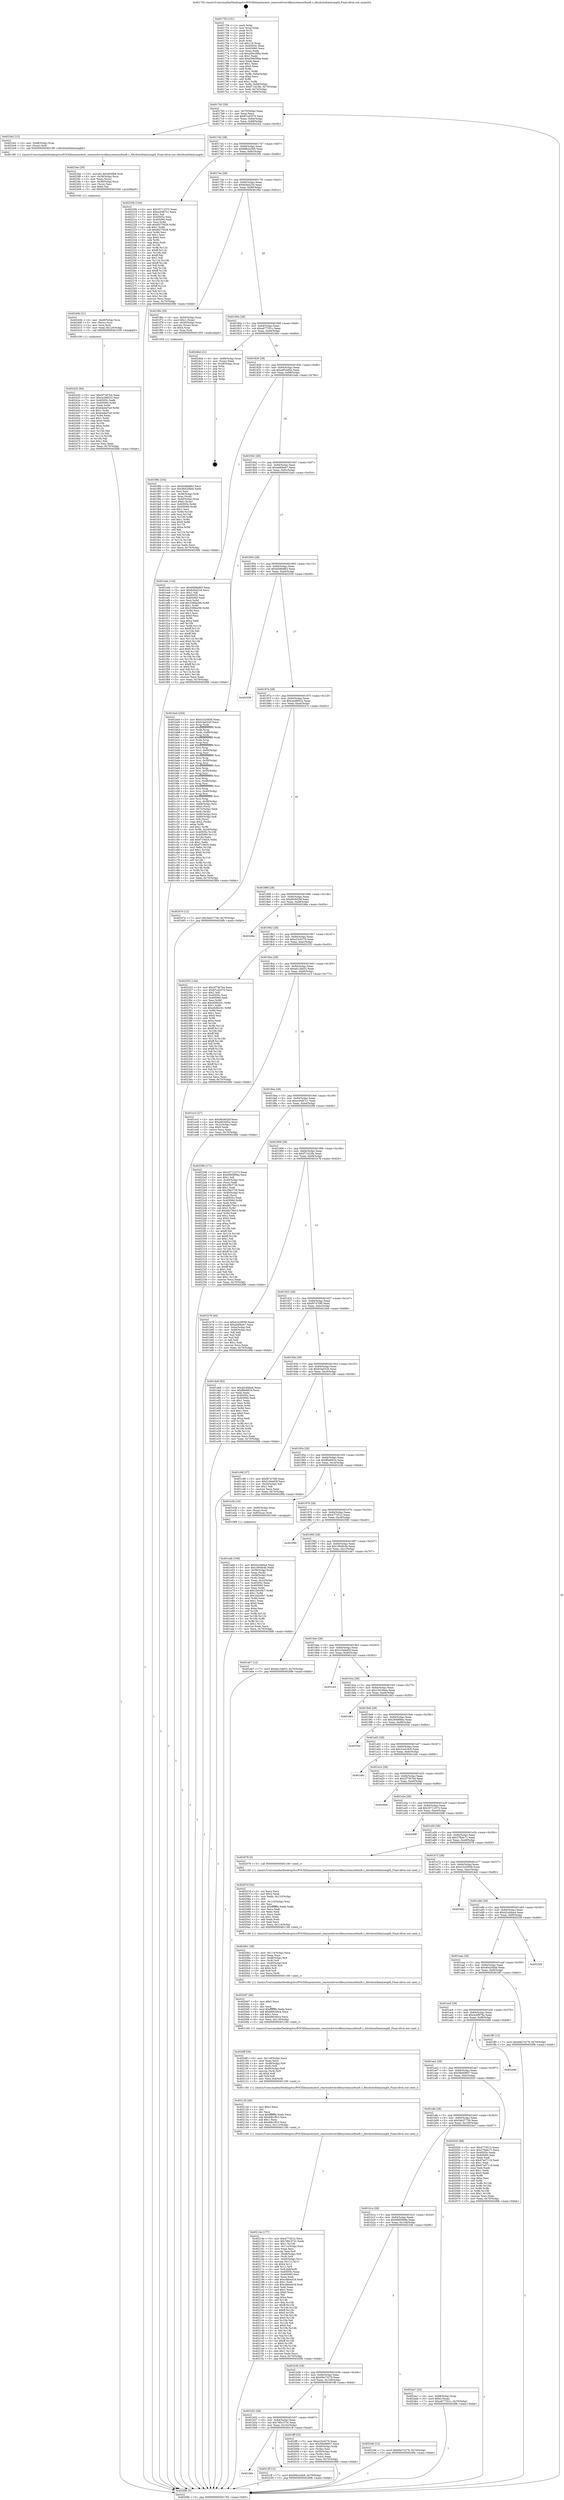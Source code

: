 digraph "0x401750" {
  label = "0x401750 (/mnt/c/Users/mathe/Desktop/tcc/POCII/binaries/extr_reactosdriversfilesystemsntfsmft.c_AttributeDataLength_Final-ollvm.out::main(0))"
  labelloc = "t"
  node[shape=record]

  Entry [label="",width=0.3,height=0.3,shape=circle,fillcolor=black,style=filled]
  "0x4017b5" [label="{
     0x4017b5 [29]\l
     | [instrs]\l
     &nbsp;&nbsp;0x4017b5 \<+3\>: mov -0x70(%rbp),%eax\l
     &nbsp;&nbsp;0x4017b8 \<+2\>: mov %eax,%ecx\l
     &nbsp;&nbsp;0x4017ba \<+6\>: sub $0x87cd3570,%ecx\l
     &nbsp;&nbsp;0x4017c0 \<+6\>: mov %eax,-0x84(%rbp)\l
     &nbsp;&nbsp;0x4017c6 \<+6\>: mov %ecx,-0x88(%rbp)\l
     &nbsp;&nbsp;0x4017cc \<+6\>: je 00000000004023e2 \<main+0xc92\>\l
  }"]
  "0x4023e2" [label="{
     0x4023e2 [12]\l
     | [instrs]\l
     &nbsp;&nbsp;0x4023e2 \<+4\>: mov -0x48(%rbp),%rax\l
     &nbsp;&nbsp;0x4023e6 \<+3\>: mov (%rax),%rdi\l
     &nbsp;&nbsp;0x4023e9 \<+5\>: call 00000000004013f0 \<AttributeDataLength\>\l
     | [calls]\l
     &nbsp;&nbsp;0x4013f0 \{1\} (/mnt/c/Users/mathe/Desktop/tcc/POCII/binaries/extr_reactosdriversfilesystemsntfsmft.c_AttributeDataLength_Final-ollvm.out::AttributeDataLength)\l
  }"]
  "0x4017d2" [label="{
     0x4017d2 [28]\l
     | [instrs]\l
     &nbsp;&nbsp;0x4017d2 \<+5\>: jmp 00000000004017d7 \<main+0x87\>\l
     &nbsp;&nbsp;0x4017d7 \<+6\>: mov -0x84(%rbp),%eax\l
     &nbsp;&nbsp;0x4017dd \<+5\>: sub $0x89b2a5b9,%eax\l
     &nbsp;&nbsp;0x4017e2 \<+6\>: mov %eax,-0x8c(%rbp)\l
     &nbsp;&nbsp;0x4017e8 \<+6\>: je 000000000040220b \<main+0xabb\>\l
  }"]
  Exit [label="",width=0.3,height=0.3,shape=circle,fillcolor=black,style=filled,peripheries=2]
  "0x40220b" [label="{
     0x40220b [144]\l
     | [instrs]\l
     &nbsp;&nbsp;0x40220b \<+5\>: mov $0x35712373,%eax\l
     &nbsp;&nbsp;0x402210 \<+5\>: mov $0xec0487c1,%ecx\l
     &nbsp;&nbsp;0x402215 \<+2\>: mov $0x1,%dl\l
     &nbsp;&nbsp;0x402217 \<+7\>: mov 0x40505c,%esi\l
     &nbsp;&nbsp;0x40221e \<+7\>: mov 0x405060,%edi\l
     &nbsp;&nbsp;0x402225 \<+3\>: mov %esi,%r8d\l
     &nbsp;&nbsp;0x402228 \<+7\>: add $0xfd275028,%r8d\l
     &nbsp;&nbsp;0x40222f \<+4\>: sub $0x1,%r8d\l
     &nbsp;&nbsp;0x402233 \<+7\>: sub $0xfd275028,%r8d\l
     &nbsp;&nbsp;0x40223a \<+4\>: imul %r8d,%esi\l
     &nbsp;&nbsp;0x40223e \<+3\>: and $0x1,%esi\l
     &nbsp;&nbsp;0x402241 \<+3\>: cmp $0x0,%esi\l
     &nbsp;&nbsp;0x402244 \<+4\>: sete %r9b\l
     &nbsp;&nbsp;0x402248 \<+3\>: cmp $0xa,%edi\l
     &nbsp;&nbsp;0x40224b \<+4\>: setl %r10b\l
     &nbsp;&nbsp;0x40224f \<+3\>: mov %r9b,%r11b\l
     &nbsp;&nbsp;0x402252 \<+4\>: xor $0xff,%r11b\l
     &nbsp;&nbsp;0x402256 \<+3\>: mov %r10b,%bl\l
     &nbsp;&nbsp;0x402259 \<+3\>: xor $0xff,%bl\l
     &nbsp;&nbsp;0x40225c \<+3\>: xor $0x1,%dl\l
     &nbsp;&nbsp;0x40225f \<+3\>: mov %r11b,%r14b\l
     &nbsp;&nbsp;0x402262 \<+4\>: and $0xff,%r14b\l
     &nbsp;&nbsp;0x402266 \<+3\>: and %dl,%r9b\l
     &nbsp;&nbsp;0x402269 \<+3\>: mov %bl,%r15b\l
     &nbsp;&nbsp;0x40226c \<+4\>: and $0xff,%r15b\l
     &nbsp;&nbsp;0x402270 \<+3\>: and %dl,%r10b\l
     &nbsp;&nbsp;0x402273 \<+3\>: or %r9b,%r14b\l
     &nbsp;&nbsp;0x402276 \<+3\>: or %r10b,%r15b\l
     &nbsp;&nbsp;0x402279 \<+3\>: xor %r15b,%r14b\l
     &nbsp;&nbsp;0x40227c \<+3\>: or %bl,%r11b\l
     &nbsp;&nbsp;0x40227f \<+4\>: xor $0xff,%r11b\l
     &nbsp;&nbsp;0x402283 \<+3\>: or $0x1,%dl\l
     &nbsp;&nbsp;0x402286 \<+3\>: and %dl,%r11b\l
     &nbsp;&nbsp;0x402289 \<+3\>: or %r11b,%r14b\l
     &nbsp;&nbsp;0x40228c \<+4\>: test $0x1,%r14b\l
     &nbsp;&nbsp;0x402290 \<+3\>: cmovne %ecx,%eax\l
     &nbsp;&nbsp;0x402293 \<+3\>: mov %eax,-0x70(%rbp)\l
     &nbsp;&nbsp;0x402296 \<+5\>: jmp 00000000004026fb \<main+0xfab\>\l
  }"]
  "0x4017ee" [label="{
     0x4017ee [28]\l
     | [instrs]\l
     &nbsp;&nbsp;0x4017ee \<+5\>: jmp 00000000004017f3 \<main+0xa3\>\l
     &nbsp;&nbsp;0x4017f3 \<+6\>: mov -0x84(%rbp),%eax\l
     &nbsp;&nbsp;0x4017f9 \<+5\>: sub $0x8cfa4234,%eax\l
     &nbsp;&nbsp;0x4017fe \<+6\>: mov %eax,-0x90(%rbp)\l
     &nbsp;&nbsp;0x401804 \<+6\>: je 0000000000401f6e \<main+0x81e\>\l
  }"]
  "0x402420" [label="{
     0x402420 [94]\l
     | [instrs]\l
     &nbsp;&nbsp;0x402420 \<+5\>: mov $0x2f7367b4,%eax\l
     &nbsp;&nbsp;0x402425 \<+5\>: mov $0xce288532,%esi\l
     &nbsp;&nbsp;0x40242a \<+7\>: mov 0x40505c,%edx\l
     &nbsp;&nbsp;0x402431 \<+8\>: mov 0x405060,%r8d\l
     &nbsp;&nbsp;0x402439 \<+3\>: mov %edx,%r9d\l
     &nbsp;&nbsp;0x40243c \<+7\>: add $0xb4ebd7a0,%r9d\l
     &nbsp;&nbsp;0x402443 \<+4\>: sub $0x1,%r9d\l
     &nbsp;&nbsp;0x402447 \<+7\>: sub $0xb4ebd7a0,%r9d\l
     &nbsp;&nbsp;0x40244e \<+4\>: imul %r9d,%edx\l
     &nbsp;&nbsp;0x402452 \<+3\>: and $0x1,%edx\l
     &nbsp;&nbsp;0x402455 \<+3\>: cmp $0x0,%edx\l
     &nbsp;&nbsp;0x402458 \<+4\>: sete %r10b\l
     &nbsp;&nbsp;0x40245c \<+4\>: cmp $0xa,%r8d\l
     &nbsp;&nbsp;0x402460 \<+4\>: setl %r11b\l
     &nbsp;&nbsp;0x402464 \<+3\>: mov %r10b,%bl\l
     &nbsp;&nbsp;0x402467 \<+3\>: and %r11b,%bl\l
     &nbsp;&nbsp;0x40246a \<+3\>: xor %r11b,%r10b\l
     &nbsp;&nbsp;0x40246d \<+3\>: or %r10b,%bl\l
     &nbsp;&nbsp;0x402470 \<+3\>: test $0x1,%bl\l
     &nbsp;&nbsp;0x402473 \<+3\>: cmovne %esi,%eax\l
     &nbsp;&nbsp;0x402476 \<+3\>: mov %eax,-0x70(%rbp)\l
     &nbsp;&nbsp;0x402479 \<+5\>: jmp 00000000004026fb \<main+0xfab\>\l
  }"]
  "0x401f6e" [label="{
     0x401f6e [29]\l
     | [instrs]\l
     &nbsp;&nbsp;0x401f6e \<+4\>: mov -0x50(%rbp),%rax\l
     &nbsp;&nbsp;0x401f72 \<+6\>: movl $0x1,(%rax)\l
     &nbsp;&nbsp;0x401f78 \<+4\>: mov -0x50(%rbp),%rax\l
     &nbsp;&nbsp;0x401f7c \<+3\>: movslq (%rax),%rax\l
     &nbsp;&nbsp;0x401f7f \<+4\>: shl $0x4,%rax\l
     &nbsp;&nbsp;0x401f83 \<+3\>: mov %rax,%rdi\l
     &nbsp;&nbsp;0x401f86 \<+5\>: call 0000000000401050 \<malloc@plt\>\l
     | [calls]\l
     &nbsp;&nbsp;0x401050 \{1\} (unknown)\l
  }"]
  "0x40180a" [label="{
     0x40180a [28]\l
     | [instrs]\l
     &nbsp;&nbsp;0x40180a \<+5\>: jmp 000000000040180f \<main+0xbf\>\l
     &nbsp;&nbsp;0x40180f \<+6\>: mov -0x84(%rbp),%eax\l
     &nbsp;&nbsp;0x401815 \<+5\>: sub $0xa677351c,%eax\l
     &nbsp;&nbsp;0x40181a \<+6\>: mov %eax,-0x94(%rbp)\l
     &nbsp;&nbsp;0x401820 \<+6\>: je 00000000004024bd \<main+0xd6d\>\l
  }"]
  "0x40240b" [label="{
     0x40240b [21]\l
     | [instrs]\l
     &nbsp;&nbsp;0x40240b \<+4\>: mov -0x48(%rbp),%rcx\l
     &nbsp;&nbsp;0x40240f \<+3\>: mov (%rcx),%rcx\l
     &nbsp;&nbsp;0x402412 \<+3\>: mov %rcx,%rdi\l
     &nbsp;&nbsp;0x402415 \<+6\>: mov %eax,-0x120(%rbp)\l
     &nbsp;&nbsp;0x40241b \<+5\>: call 0000000000401030 \<free@plt\>\l
     | [calls]\l
     &nbsp;&nbsp;0x401030 \{1\} (unknown)\l
  }"]
  "0x4024bd" [label="{
     0x4024bd [21]\l
     | [instrs]\l
     &nbsp;&nbsp;0x4024bd \<+4\>: mov -0x68(%rbp),%rax\l
     &nbsp;&nbsp;0x4024c1 \<+2\>: mov (%rax),%eax\l
     &nbsp;&nbsp;0x4024c3 \<+4\>: lea -0x28(%rbp),%rsp\l
     &nbsp;&nbsp;0x4024c7 \<+1\>: pop %rbx\l
     &nbsp;&nbsp;0x4024c8 \<+2\>: pop %r12\l
     &nbsp;&nbsp;0x4024ca \<+2\>: pop %r13\l
     &nbsp;&nbsp;0x4024cc \<+2\>: pop %r14\l
     &nbsp;&nbsp;0x4024ce \<+2\>: pop %r15\l
     &nbsp;&nbsp;0x4024d0 \<+1\>: pop %rbp\l
     &nbsp;&nbsp;0x4024d1 \<+1\>: ret\l
  }"]
  "0x401826" [label="{
     0x401826 [28]\l
     | [instrs]\l
     &nbsp;&nbsp;0x401826 \<+5\>: jmp 000000000040182b \<main+0xdb\>\l
     &nbsp;&nbsp;0x40182b \<+6\>: mov -0x84(%rbp),%eax\l
     &nbsp;&nbsp;0x401831 \<+5\>: sub $0xa853ef2a,%eax\l
     &nbsp;&nbsp;0x401836 \<+6\>: mov %eax,-0x98(%rbp)\l
     &nbsp;&nbsp;0x40183c \<+6\>: je 0000000000401ede \<main+0x78e\>\l
  }"]
  "0x4023ee" [label="{
     0x4023ee [29]\l
     | [instrs]\l
     &nbsp;&nbsp;0x4023ee \<+10\>: movabs $0x4030b6,%rdi\l
     &nbsp;&nbsp;0x4023f8 \<+4\>: mov -0x38(%rbp),%rcx\l
     &nbsp;&nbsp;0x4023fc \<+2\>: mov %eax,(%rcx)\l
     &nbsp;&nbsp;0x4023fe \<+4\>: mov -0x38(%rbp),%rcx\l
     &nbsp;&nbsp;0x402402 \<+2\>: mov (%rcx),%esi\l
     &nbsp;&nbsp;0x402404 \<+2\>: mov $0x0,%al\l
     &nbsp;&nbsp;0x402406 \<+5\>: call 0000000000401040 \<printf@plt\>\l
     | [calls]\l
     &nbsp;&nbsp;0x401040 \{1\} (unknown)\l
  }"]
  "0x401ede" [label="{
     0x401ede [144]\l
     | [instrs]\l
     &nbsp;&nbsp;0x401ede \<+5\>: mov $0xb0d8a863,%eax\l
     &nbsp;&nbsp;0x401ee3 \<+5\>: mov $0x8cfa4234,%ecx\l
     &nbsp;&nbsp;0x401ee8 \<+2\>: mov $0x1,%dl\l
     &nbsp;&nbsp;0x401eea \<+7\>: mov 0x40505c,%esi\l
     &nbsp;&nbsp;0x401ef1 \<+7\>: mov 0x405060,%edi\l
     &nbsp;&nbsp;0x401ef8 \<+3\>: mov %esi,%r8d\l
     &nbsp;&nbsp;0x401efb \<+7\>: add $0x3389a29b,%r8d\l
     &nbsp;&nbsp;0x401f02 \<+4\>: sub $0x1,%r8d\l
     &nbsp;&nbsp;0x401f06 \<+7\>: sub $0x3389a29b,%r8d\l
     &nbsp;&nbsp;0x401f0d \<+4\>: imul %r8d,%esi\l
     &nbsp;&nbsp;0x401f11 \<+3\>: and $0x1,%esi\l
     &nbsp;&nbsp;0x401f14 \<+3\>: cmp $0x0,%esi\l
     &nbsp;&nbsp;0x401f17 \<+4\>: sete %r9b\l
     &nbsp;&nbsp;0x401f1b \<+3\>: cmp $0xa,%edi\l
     &nbsp;&nbsp;0x401f1e \<+4\>: setl %r10b\l
     &nbsp;&nbsp;0x401f22 \<+3\>: mov %r9b,%r11b\l
     &nbsp;&nbsp;0x401f25 \<+4\>: xor $0xff,%r11b\l
     &nbsp;&nbsp;0x401f29 \<+3\>: mov %r10b,%bl\l
     &nbsp;&nbsp;0x401f2c \<+3\>: xor $0xff,%bl\l
     &nbsp;&nbsp;0x401f2f \<+3\>: xor $0x0,%dl\l
     &nbsp;&nbsp;0x401f32 \<+3\>: mov %r11b,%r14b\l
     &nbsp;&nbsp;0x401f35 \<+4\>: and $0x0,%r14b\l
     &nbsp;&nbsp;0x401f39 \<+3\>: and %dl,%r9b\l
     &nbsp;&nbsp;0x401f3c \<+3\>: mov %bl,%r15b\l
     &nbsp;&nbsp;0x401f3f \<+4\>: and $0x0,%r15b\l
     &nbsp;&nbsp;0x401f43 \<+3\>: and %dl,%r10b\l
     &nbsp;&nbsp;0x401f46 \<+3\>: or %r9b,%r14b\l
     &nbsp;&nbsp;0x401f49 \<+3\>: or %r10b,%r15b\l
     &nbsp;&nbsp;0x401f4c \<+3\>: xor %r15b,%r14b\l
     &nbsp;&nbsp;0x401f4f \<+3\>: or %bl,%r11b\l
     &nbsp;&nbsp;0x401f52 \<+4\>: xor $0xff,%r11b\l
     &nbsp;&nbsp;0x401f56 \<+3\>: or $0x0,%dl\l
     &nbsp;&nbsp;0x401f59 \<+3\>: and %dl,%r11b\l
     &nbsp;&nbsp;0x401f5c \<+3\>: or %r11b,%r14b\l
     &nbsp;&nbsp;0x401f5f \<+4\>: test $0x1,%r14b\l
     &nbsp;&nbsp;0x401f63 \<+3\>: cmovne %ecx,%eax\l
     &nbsp;&nbsp;0x401f66 \<+3\>: mov %eax,-0x70(%rbp)\l
     &nbsp;&nbsp;0x401f69 \<+5\>: jmp 00000000004026fb \<main+0xfab\>\l
  }"]
  "0x401842" [label="{
     0x401842 [28]\l
     | [instrs]\l
     &nbsp;&nbsp;0x401842 \<+5\>: jmp 0000000000401847 \<main+0xf7\>\l
     &nbsp;&nbsp;0x401847 \<+6\>: mov -0x84(%rbp),%eax\l
     &nbsp;&nbsp;0x40184d \<+5\>: sub $0xab6f4eb7,%eax\l
     &nbsp;&nbsp;0x401852 \<+6\>: mov %eax,-0x9c(%rbp)\l
     &nbsp;&nbsp;0x401858 \<+6\>: je 0000000000401ba4 \<main+0x454\>\l
  }"]
  "0x401b6e" [label="{
     0x401b6e\l
  }", style=dashed]
  "0x401ba4" [label="{
     0x401ba4 [244]\l
     | [instrs]\l
     &nbsp;&nbsp;0x401ba4 \<+5\>: mov $0x41b20658,%eax\l
     &nbsp;&nbsp;0x401ba9 \<+5\>: mov $0xfc4a0320,%ecx\l
     &nbsp;&nbsp;0x401bae \<+3\>: mov %rsp,%rdx\l
     &nbsp;&nbsp;0x401bb1 \<+4\>: add $0xfffffffffffffff0,%rdx\l
     &nbsp;&nbsp;0x401bb5 \<+3\>: mov %rdx,%rsp\l
     &nbsp;&nbsp;0x401bb8 \<+4\>: mov %rdx,-0x68(%rbp)\l
     &nbsp;&nbsp;0x401bbc \<+3\>: mov %rsp,%rdx\l
     &nbsp;&nbsp;0x401bbf \<+4\>: add $0xfffffffffffffff0,%rdx\l
     &nbsp;&nbsp;0x401bc3 \<+3\>: mov %rdx,%rsp\l
     &nbsp;&nbsp;0x401bc6 \<+3\>: mov %rsp,%rsi\l
     &nbsp;&nbsp;0x401bc9 \<+4\>: add $0xfffffffffffffff0,%rsi\l
     &nbsp;&nbsp;0x401bcd \<+3\>: mov %rsi,%rsp\l
     &nbsp;&nbsp;0x401bd0 \<+4\>: mov %rsi,-0x60(%rbp)\l
     &nbsp;&nbsp;0x401bd4 \<+3\>: mov %rsp,%rsi\l
     &nbsp;&nbsp;0x401bd7 \<+4\>: add $0xfffffffffffffff0,%rsi\l
     &nbsp;&nbsp;0x401bdb \<+3\>: mov %rsi,%rsp\l
     &nbsp;&nbsp;0x401bde \<+4\>: mov %rsi,-0x58(%rbp)\l
     &nbsp;&nbsp;0x401be2 \<+3\>: mov %rsp,%rsi\l
     &nbsp;&nbsp;0x401be5 \<+4\>: add $0xfffffffffffffff0,%rsi\l
     &nbsp;&nbsp;0x401be9 \<+3\>: mov %rsi,%rsp\l
     &nbsp;&nbsp;0x401bec \<+4\>: mov %rsi,-0x50(%rbp)\l
     &nbsp;&nbsp;0x401bf0 \<+3\>: mov %rsp,%rsi\l
     &nbsp;&nbsp;0x401bf3 \<+4\>: add $0xfffffffffffffff0,%rsi\l
     &nbsp;&nbsp;0x401bf7 \<+3\>: mov %rsi,%rsp\l
     &nbsp;&nbsp;0x401bfa \<+4\>: mov %rsi,-0x48(%rbp)\l
     &nbsp;&nbsp;0x401bfe \<+3\>: mov %rsp,%rsi\l
     &nbsp;&nbsp;0x401c01 \<+4\>: add $0xfffffffffffffff0,%rsi\l
     &nbsp;&nbsp;0x401c05 \<+3\>: mov %rsi,%rsp\l
     &nbsp;&nbsp;0x401c08 \<+4\>: mov %rsi,-0x40(%rbp)\l
     &nbsp;&nbsp;0x401c0c \<+3\>: mov %rsp,%rsi\l
     &nbsp;&nbsp;0x401c0f \<+4\>: add $0xfffffffffffffff0,%rsi\l
     &nbsp;&nbsp;0x401c13 \<+3\>: mov %rsi,%rsp\l
     &nbsp;&nbsp;0x401c16 \<+4\>: mov %rsi,-0x38(%rbp)\l
     &nbsp;&nbsp;0x401c1a \<+4\>: mov -0x68(%rbp),%rsi\l
     &nbsp;&nbsp;0x401c1e \<+6\>: movl $0x0,(%rsi)\l
     &nbsp;&nbsp;0x401c24 \<+3\>: mov -0x74(%rbp),%edi\l
     &nbsp;&nbsp;0x401c27 \<+2\>: mov %edi,(%rdx)\l
     &nbsp;&nbsp;0x401c29 \<+4\>: mov -0x60(%rbp),%rsi\l
     &nbsp;&nbsp;0x401c2d \<+4\>: mov -0x80(%rbp),%r8\l
     &nbsp;&nbsp;0x401c31 \<+3\>: mov %r8,(%rsi)\l
     &nbsp;&nbsp;0x401c34 \<+3\>: cmpl $0x2,(%rdx)\l
     &nbsp;&nbsp;0x401c37 \<+4\>: setne %r9b\l
     &nbsp;&nbsp;0x401c3b \<+4\>: and $0x1,%r9b\l
     &nbsp;&nbsp;0x401c3f \<+4\>: mov %r9b,-0x2d(%rbp)\l
     &nbsp;&nbsp;0x401c43 \<+8\>: mov 0x40505c,%r10d\l
     &nbsp;&nbsp;0x401c4b \<+8\>: mov 0x405060,%r11d\l
     &nbsp;&nbsp;0x401c53 \<+3\>: mov %r10d,%ebx\l
     &nbsp;&nbsp;0x401c56 \<+6\>: add $0xf719d24,%ebx\l
     &nbsp;&nbsp;0x401c5c \<+3\>: sub $0x1,%ebx\l
     &nbsp;&nbsp;0x401c5f \<+6\>: sub $0xf719d24,%ebx\l
     &nbsp;&nbsp;0x401c65 \<+4\>: imul %ebx,%r10d\l
     &nbsp;&nbsp;0x401c69 \<+4\>: and $0x1,%r10d\l
     &nbsp;&nbsp;0x401c6d \<+4\>: cmp $0x0,%r10d\l
     &nbsp;&nbsp;0x401c71 \<+4\>: sete %r9b\l
     &nbsp;&nbsp;0x401c75 \<+4\>: cmp $0xa,%r11d\l
     &nbsp;&nbsp;0x401c79 \<+4\>: setl %r14b\l
     &nbsp;&nbsp;0x401c7d \<+3\>: mov %r9b,%r15b\l
     &nbsp;&nbsp;0x401c80 \<+3\>: and %r14b,%r15b\l
     &nbsp;&nbsp;0x401c83 \<+3\>: xor %r14b,%r9b\l
     &nbsp;&nbsp;0x401c86 \<+3\>: or %r9b,%r15b\l
     &nbsp;&nbsp;0x401c89 \<+4\>: test $0x1,%r15b\l
     &nbsp;&nbsp;0x401c8d \<+3\>: cmovne %ecx,%eax\l
     &nbsp;&nbsp;0x401c90 \<+3\>: mov %eax,-0x70(%rbp)\l
     &nbsp;&nbsp;0x401c93 \<+5\>: jmp 00000000004026fb \<main+0xfab\>\l
  }"]
  "0x40185e" [label="{
     0x40185e [28]\l
     | [instrs]\l
     &nbsp;&nbsp;0x40185e \<+5\>: jmp 0000000000401863 \<main+0x113\>\l
     &nbsp;&nbsp;0x401863 \<+6\>: mov -0x84(%rbp),%eax\l
     &nbsp;&nbsp;0x401869 \<+5\>: sub $0xb0d8a863,%eax\l
     &nbsp;&nbsp;0x40186e \<+6\>: mov %eax,-0xa0(%rbp)\l
     &nbsp;&nbsp;0x401874 \<+6\>: je 0000000000402556 \<main+0xe06\>\l
  }"]
  "0x4021ff" [label="{
     0x4021ff [12]\l
     | [instrs]\l
     &nbsp;&nbsp;0x4021ff \<+7\>: movl $0x89b2a5b9,-0x70(%rbp)\l
     &nbsp;&nbsp;0x402206 \<+5\>: jmp 00000000004026fb \<main+0xfab\>\l
  }"]
  "0x402556" [label="{
     0x402556\l
  }", style=dashed]
  "0x40187a" [label="{
     0x40187a [28]\l
     | [instrs]\l
     &nbsp;&nbsp;0x40187a \<+5\>: jmp 000000000040187f \<main+0x12f\>\l
     &nbsp;&nbsp;0x40187f \<+6\>: mov -0x84(%rbp),%eax\l
     &nbsp;&nbsp;0x401885 \<+5\>: sub $0xce288532,%eax\l
     &nbsp;&nbsp;0x40188a \<+6\>: mov %eax,-0xa4(%rbp)\l
     &nbsp;&nbsp;0x401890 \<+6\>: je 000000000040247e \<main+0xd2e\>\l
  }"]
  "0x40214e" [label="{
     0x40214e [177]\l
     | [instrs]\l
     &nbsp;&nbsp;0x40214e \<+5\>: mov $0x4774512,%ecx\l
     &nbsp;&nbsp;0x402153 \<+5\>: mov $0x780c373c,%edx\l
     &nbsp;&nbsp;0x402158 \<+3\>: mov $0x1,%r10b\l
     &nbsp;&nbsp;0x40215b \<+6\>: mov -0x11c(%rbp),%esi\l
     &nbsp;&nbsp;0x402161 \<+3\>: imul %eax,%esi\l
     &nbsp;&nbsp;0x402164 \<+3\>: movslq %esi,%r8\l
     &nbsp;&nbsp;0x402167 \<+4\>: mov -0x48(%rbp),%r9\l
     &nbsp;&nbsp;0x40216b \<+3\>: mov (%r9),%r9\l
     &nbsp;&nbsp;0x40216e \<+4\>: mov -0x40(%rbp),%r11\l
     &nbsp;&nbsp;0x402172 \<+3\>: movslq (%r11),%r11\l
     &nbsp;&nbsp;0x402175 \<+4\>: shl $0x4,%r11\l
     &nbsp;&nbsp;0x402179 \<+3\>: add %r11,%r9\l
     &nbsp;&nbsp;0x40217c \<+4\>: mov %r8,0x8(%r9)\l
     &nbsp;&nbsp;0x402180 \<+7\>: mov 0x40505c,%eax\l
     &nbsp;&nbsp;0x402187 \<+7\>: mov 0x405060,%esi\l
     &nbsp;&nbsp;0x40218e \<+2\>: mov %eax,%edi\l
     &nbsp;&nbsp;0x402190 \<+6\>: add $0xcdbba418,%edi\l
     &nbsp;&nbsp;0x402196 \<+3\>: sub $0x1,%edi\l
     &nbsp;&nbsp;0x402199 \<+6\>: sub $0xcdbba418,%edi\l
     &nbsp;&nbsp;0x40219f \<+3\>: imul %edi,%eax\l
     &nbsp;&nbsp;0x4021a2 \<+3\>: and $0x1,%eax\l
     &nbsp;&nbsp;0x4021a5 \<+3\>: cmp $0x0,%eax\l
     &nbsp;&nbsp;0x4021a8 \<+3\>: sete %bl\l
     &nbsp;&nbsp;0x4021ab \<+3\>: cmp $0xa,%esi\l
     &nbsp;&nbsp;0x4021ae \<+4\>: setl %r14b\l
     &nbsp;&nbsp;0x4021b2 \<+3\>: mov %bl,%r15b\l
     &nbsp;&nbsp;0x4021b5 \<+4\>: xor $0xff,%r15b\l
     &nbsp;&nbsp;0x4021b9 \<+3\>: mov %r14b,%r12b\l
     &nbsp;&nbsp;0x4021bc \<+4\>: xor $0xff,%r12b\l
     &nbsp;&nbsp;0x4021c0 \<+4\>: xor $0x0,%r10b\l
     &nbsp;&nbsp;0x4021c4 \<+3\>: mov %r15b,%r13b\l
     &nbsp;&nbsp;0x4021c7 \<+4\>: and $0x0,%r13b\l
     &nbsp;&nbsp;0x4021cb \<+3\>: and %r10b,%bl\l
     &nbsp;&nbsp;0x4021ce \<+3\>: mov %r12b,%al\l
     &nbsp;&nbsp;0x4021d1 \<+2\>: and $0x0,%al\l
     &nbsp;&nbsp;0x4021d3 \<+3\>: and %r10b,%r14b\l
     &nbsp;&nbsp;0x4021d6 \<+3\>: or %bl,%r13b\l
     &nbsp;&nbsp;0x4021d9 \<+3\>: or %r14b,%al\l
     &nbsp;&nbsp;0x4021dc \<+3\>: xor %al,%r13b\l
     &nbsp;&nbsp;0x4021df \<+3\>: or %r12b,%r15b\l
     &nbsp;&nbsp;0x4021e2 \<+4\>: xor $0xff,%r15b\l
     &nbsp;&nbsp;0x4021e6 \<+4\>: or $0x0,%r10b\l
     &nbsp;&nbsp;0x4021ea \<+3\>: and %r10b,%r15b\l
     &nbsp;&nbsp;0x4021ed \<+3\>: or %r15b,%r13b\l
     &nbsp;&nbsp;0x4021f0 \<+4\>: test $0x1,%r13b\l
     &nbsp;&nbsp;0x4021f4 \<+3\>: cmovne %edx,%ecx\l
     &nbsp;&nbsp;0x4021f7 \<+3\>: mov %ecx,-0x70(%rbp)\l
     &nbsp;&nbsp;0x4021fa \<+5\>: jmp 00000000004026fb \<main+0xfab\>\l
  }"]
  "0x40247e" [label="{
     0x40247e [12]\l
     | [instrs]\l
     &nbsp;&nbsp;0x40247e \<+7\>: movl $0x5ab37736,-0x70(%rbp)\l
     &nbsp;&nbsp;0x402485 \<+5\>: jmp 00000000004026fb \<main+0xfab\>\l
  }"]
  "0x401896" [label="{
     0x401896 [28]\l
     | [instrs]\l
     &nbsp;&nbsp;0x401896 \<+5\>: jmp 000000000040189b \<main+0x14b\>\l
     &nbsp;&nbsp;0x40189b \<+6\>: mov -0x84(%rbp),%eax\l
     &nbsp;&nbsp;0x4018a1 \<+5\>: sub $0xd9c6d2bf,%eax\l
     &nbsp;&nbsp;0x4018a6 \<+6\>: mov %eax,-0xa8(%rbp)\l
     &nbsp;&nbsp;0x4018ac \<+6\>: je 000000000040248a \<main+0xd3a\>\l
  }"]
  "0x402126" [label="{
     0x402126 [40]\l
     | [instrs]\l
     &nbsp;&nbsp;0x402126 \<+5\>: mov $0x2,%ecx\l
     &nbsp;&nbsp;0x40212b \<+1\>: cltd\l
     &nbsp;&nbsp;0x40212c \<+2\>: idiv %ecx\l
     &nbsp;&nbsp;0x40212e \<+6\>: imul $0xfffffffe,%edx,%ecx\l
     &nbsp;&nbsp;0x402134 \<+6\>: add $0xddb1ff15,%ecx\l
     &nbsp;&nbsp;0x40213a \<+3\>: add $0x1,%ecx\l
     &nbsp;&nbsp;0x40213d \<+6\>: sub $0xddb1ff15,%ecx\l
     &nbsp;&nbsp;0x402143 \<+6\>: mov %ecx,-0x11c(%rbp)\l
     &nbsp;&nbsp;0x402149 \<+5\>: call 0000000000401160 \<next_i\>\l
     | [calls]\l
     &nbsp;&nbsp;0x401160 \{1\} (/mnt/c/Users/mathe/Desktop/tcc/POCII/binaries/extr_reactosdriversfilesystemsntfsmft.c_AttributeDataLength_Final-ollvm.out::next_i)\l
  }"]
  "0x40248a" [label="{
     0x40248a\l
  }", style=dashed]
  "0x4018b2" [label="{
     0x4018b2 [28]\l
     | [instrs]\l
     &nbsp;&nbsp;0x4018b2 \<+5\>: jmp 00000000004018b7 \<main+0x167\>\l
     &nbsp;&nbsp;0x4018b7 \<+6\>: mov -0x84(%rbp),%eax\l
     &nbsp;&nbsp;0x4018bd \<+5\>: sub $0xe23c0276,%eax\l
     &nbsp;&nbsp;0x4018c2 \<+6\>: mov %eax,-0xac(%rbp)\l
     &nbsp;&nbsp;0x4018c8 \<+6\>: je 0000000000402352 \<main+0xc02\>\l
  }"]
  "0x4020ff" [label="{
     0x4020ff [39]\l
     | [instrs]\l
     &nbsp;&nbsp;0x4020ff \<+6\>: mov -0x118(%rbp),%ecx\l
     &nbsp;&nbsp;0x402105 \<+3\>: imul %eax,%ecx\l
     &nbsp;&nbsp;0x402108 \<+4\>: mov -0x48(%rbp),%r8\l
     &nbsp;&nbsp;0x40210c \<+3\>: mov (%r8),%r8\l
     &nbsp;&nbsp;0x40210f \<+4\>: mov -0x40(%rbp),%r9\l
     &nbsp;&nbsp;0x402113 \<+3\>: movslq (%r9),%r9\l
     &nbsp;&nbsp;0x402116 \<+4\>: shl $0x4,%r9\l
     &nbsp;&nbsp;0x40211a \<+3\>: add %r9,%r8\l
     &nbsp;&nbsp;0x40211d \<+4\>: mov %ecx,0x4(%r8)\l
     &nbsp;&nbsp;0x402121 \<+5\>: call 0000000000401160 \<next_i\>\l
     | [calls]\l
     &nbsp;&nbsp;0x401160 \{1\} (/mnt/c/Users/mathe/Desktop/tcc/POCII/binaries/extr_reactosdriversfilesystemsntfsmft.c_AttributeDataLength_Final-ollvm.out::next_i)\l
  }"]
  "0x402352" [label="{
     0x402352 [144]\l
     | [instrs]\l
     &nbsp;&nbsp;0x402352 \<+5\>: mov $0x2f7367b4,%eax\l
     &nbsp;&nbsp;0x402357 \<+5\>: mov $0x87cd3570,%ecx\l
     &nbsp;&nbsp;0x40235c \<+2\>: mov $0x1,%dl\l
     &nbsp;&nbsp;0x40235e \<+7\>: mov 0x40505c,%esi\l
     &nbsp;&nbsp;0x402365 \<+7\>: mov 0x405060,%edi\l
     &nbsp;&nbsp;0x40236c \<+3\>: mov %esi,%r8d\l
     &nbsp;&nbsp;0x40236f \<+7\>: add $0xef26b241,%r8d\l
     &nbsp;&nbsp;0x402376 \<+4\>: sub $0x1,%r8d\l
     &nbsp;&nbsp;0x40237a \<+7\>: sub $0xef26b241,%r8d\l
     &nbsp;&nbsp;0x402381 \<+4\>: imul %r8d,%esi\l
     &nbsp;&nbsp;0x402385 \<+3\>: and $0x1,%esi\l
     &nbsp;&nbsp;0x402388 \<+3\>: cmp $0x0,%esi\l
     &nbsp;&nbsp;0x40238b \<+4\>: sete %r9b\l
     &nbsp;&nbsp;0x40238f \<+3\>: cmp $0xa,%edi\l
     &nbsp;&nbsp;0x402392 \<+4\>: setl %r10b\l
     &nbsp;&nbsp;0x402396 \<+3\>: mov %r9b,%r11b\l
     &nbsp;&nbsp;0x402399 \<+4\>: xor $0xff,%r11b\l
     &nbsp;&nbsp;0x40239d \<+3\>: mov %r10b,%bl\l
     &nbsp;&nbsp;0x4023a0 \<+3\>: xor $0xff,%bl\l
     &nbsp;&nbsp;0x4023a3 \<+3\>: xor $0x1,%dl\l
     &nbsp;&nbsp;0x4023a6 \<+3\>: mov %r11b,%r14b\l
     &nbsp;&nbsp;0x4023a9 \<+4\>: and $0xff,%r14b\l
     &nbsp;&nbsp;0x4023ad \<+3\>: and %dl,%r9b\l
     &nbsp;&nbsp;0x4023b0 \<+3\>: mov %bl,%r15b\l
     &nbsp;&nbsp;0x4023b3 \<+4\>: and $0xff,%r15b\l
     &nbsp;&nbsp;0x4023b7 \<+3\>: and %dl,%r10b\l
     &nbsp;&nbsp;0x4023ba \<+3\>: or %r9b,%r14b\l
     &nbsp;&nbsp;0x4023bd \<+3\>: or %r10b,%r15b\l
     &nbsp;&nbsp;0x4023c0 \<+3\>: xor %r15b,%r14b\l
     &nbsp;&nbsp;0x4023c3 \<+3\>: or %bl,%r11b\l
     &nbsp;&nbsp;0x4023c6 \<+4\>: xor $0xff,%r11b\l
     &nbsp;&nbsp;0x4023ca \<+3\>: or $0x1,%dl\l
     &nbsp;&nbsp;0x4023cd \<+3\>: and %dl,%r11b\l
     &nbsp;&nbsp;0x4023d0 \<+3\>: or %r11b,%r14b\l
     &nbsp;&nbsp;0x4023d3 \<+4\>: test $0x1,%r14b\l
     &nbsp;&nbsp;0x4023d7 \<+3\>: cmovne %ecx,%eax\l
     &nbsp;&nbsp;0x4023da \<+3\>: mov %eax,-0x70(%rbp)\l
     &nbsp;&nbsp;0x4023dd \<+5\>: jmp 00000000004026fb \<main+0xfab\>\l
  }"]
  "0x4018ce" [label="{
     0x4018ce [28]\l
     | [instrs]\l
     &nbsp;&nbsp;0x4018ce \<+5\>: jmp 00000000004018d3 \<main+0x183\>\l
     &nbsp;&nbsp;0x4018d3 \<+6\>: mov -0x84(%rbp),%eax\l
     &nbsp;&nbsp;0x4018d9 \<+5\>: sub $0xeb13de53,%eax\l
     &nbsp;&nbsp;0x4018de \<+6\>: mov %eax,-0xb0(%rbp)\l
     &nbsp;&nbsp;0x4018e4 \<+6\>: je 0000000000401ec3 \<main+0x773\>\l
  }"]
  "0x4020d7" [label="{
     0x4020d7 [40]\l
     | [instrs]\l
     &nbsp;&nbsp;0x4020d7 \<+5\>: mov $0x2,%ecx\l
     &nbsp;&nbsp;0x4020dc \<+1\>: cltd\l
     &nbsp;&nbsp;0x4020dd \<+2\>: idiv %ecx\l
     &nbsp;&nbsp;0x4020df \<+6\>: imul $0xfffffffe,%edx,%ecx\l
     &nbsp;&nbsp;0x4020e5 \<+6\>: add $0xb66cb0c4,%ecx\l
     &nbsp;&nbsp;0x4020eb \<+3\>: add $0x1,%ecx\l
     &nbsp;&nbsp;0x4020ee \<+6\>: sub $0xb66cb0c4,%ecx\l
     &nbsp;&nbsp;0x4020f4 \<+6\>: mov %ecx,-0x118(%rbp)\l
     &nbsp;&nbsp;0x4020fa \<+5\>: call 0000000000401160 \<next_i\>\l
     | [calls]\l
     &nbsp;&nbsp;0x401160 \{1\} (/mnt/c/Users/mathe/Desktop/tcc/POCII/binaries/extr_reactosdriversfilesystemsntfsmft.c_AttributeDataLength_Final-ollvm.out::next_i)\l
  }"]
  "0x401ec3" [label="{
     0x401ec3 [27]\l
     | [instrs]\l
     &nbsp;&nbsp;0x401ec3 \<+5\>: mov $0xd9c6d2bf,%eax\l
     &nbsp;&nbsp;0x401ec8 \<+5\>: mov $0xa853ef2a,%ecx\l
     &nbsp;&nbsp;0x401ecd \<+3\>: mov -0x2c(%rbp),%edx\l
     &nbsp;&nbsp;0x401ed0 \<+3\>: cmp $0x0,%edx\l
     &nbsp;&nbsp;0x401ed3 \<+3\>: cmove %ecx,%eax\l
     &nbsp;&nbsp;0x401ed6 \<+3\>: mov %eax,-0x70(%rbp)\l
     &nbsp;&nbsp;0x401ed9 \<+5\>: jmp 00000000004026fb \<main+0xfab\>\l
  }"]
  "0x4018ea" [label="{
     0x4018ea [28]\l
     | [instrs]\l
     &nbsp;&nbsp;0x4018ea \<+5\>: jmp 00000000004018ef \<main+0x19f\>\l
     &nbsp;&nbsp;0x4018ef \<+6\>: mov -0x84(%rbp),%eax\l
     &nbsp;&nbsp;0x4018f5 \<+5\>: sub $0xec0487c1,%eax\l
     &nbsp;&nbsp;0x4018fa \<+6\>: mov %eax,-0xb4(%rbp)\l
     &nbsp;&nbsp;0x401900 \<+6\>: je 000000000040229b \<main+0xb4b\>\l
  }"]
  "0x4020b1" [label="{
     0x4020b1 [38]\l
     | [instrs]\l
     &nbsp;&nbsp;0x4020b1 \<+6\>: mov -0x114(%rbp),%ecx\l
     &nbsp;&nbsp;0x4020b7 \<+3\>: imul %eax,%ecx\l
     &nbsp;&nbsp;0x4020ba \<+4\>: mov -0x48(%rbp),%r8\l
     &nbsp;&nbsp;0x4020be \<+3\>: mov (%r8),%r8\l
     &nbsp;&nbsp;0x4020c1 \<+4\>: mov -0x40(%rbp),%r9\l
     &nbsp;&nbsp;0x4020c5 \<+3\>: movslq (%r9),%r9\l
     &nbsp;&nbsp;0x4020c8 \<+4\>: shl $0x4,%r9\l
     &nbsp;&nbsp;0x4020cc \<+3\>: add %r9,%r8\l
     &nbsp;&nbsp;0x4020cf \<+3\>: mov %ecx,(%r8)\l
     &nbsp;&nbsp;0x4020d2 \<+5\>: call 0000000000401160 \<next_i\>\l
     | [calls]\l
     &nbsp;&nbsp;0x401160 \{1\} (/mnt/c/Users/mathe/Desktop/tcc/POCII/binaries/extr_reactosdriversfilesystemsntfsmft.c_AttributeDataLength_Final-ollvm.out::next_i)\l
  }"]
  "0x40229b" [label="{
     0x40229b [171]\l
     | [instrs]\l
     &nbsp;&nbsp;0x40229b \<+5\>: mov $0x35712373,%eax\l
     &nbsp;&nbsp;0x4022a0 \<+5\>: mov $0x6985899a,%ecx\l
     &nbsp;&nbsp;0x4022a5 \<+2\>: mov $0x1,%dl\l
     &nbsp;&nbsp;0x4022a7 \<+4\>: mov -0x40(%rbp),%rsi\l
     &nbsp;&nbsp;0x4022ab \<+2\>: mov (%rsi),%edi\l
     &nbsp;&nbsp;0x4022ad \<+6\>: add $0x29b3726,%edi\l
     &nbsp;&nbsp;0x4022b3 \<+3\>: add $0x1,%edi\l
     &nbsp;&nbsp;0x4022b6 \<+6\>: sub $0x29b3726,%edi\l
     &nbsp;&nbsp;0x4022bc \<+4\>: mov -0x40(%rbp),%rsi\l
     &nbsp;&nbsp;0x4022c0 \<+2\>: mov %edi,(%rsi)\l
     &nbsp;&nbsp;0x4022c2 \<+7\>: mov 0x40505c,%edi\l
     &nbsp;&nbsp;0x4022c9 \<+8\>: mov 0x405060,%r8d\l
     &nbsp;&nbsp;0x4022d1 \<+3\>: mov %edi,%r9d\l
     &nbsp;&nbsp;0x4022d4 \<+7\>: add $0xb6278e15,%r9d\l
     &nbsp;&nbsp;0x4022db \<+4\>: sub $0x1,%r9d\l
     &nbsp;&nbsp;0x4022df \<+7\>: sub $0xb6278e15,%r9d\l
     &nbsp;&nbsp;0x4022e6 \<+4\>: imul %r9d,%edi\l
     &nbsp;&nbsp;0x4022ea \<+3\>: and $0x1,%edi\l
     &nbsp;&nbsp;0x4022ed \<+3\>: cmp $0x0,%edi\l
     &nbsp;&nbsp;0x4022f0 \<+4\>: sete %r10b\l
     &nbsp;&nbsp;0x4022f4 \<+4\>: cmp $0xa,%r8d\l
     &nbsp;&nbsp;0x4022f8 \<+4\>: setl %r11b\l
     &nbsp;&nbsp;0x4022fc \<+3\>: mov %r10b,%bl\l
     &nbsp;&nbsp;0x4022ff \<+3\>: xor $0xff,%bl\l
     &nbsp;&nbsp;0x402302 \<+3\>: mov %r11b,%r14b\l
     &nbsp;&nbsp;0x402305 \<+4\>: xor $0xff,%r14b\l
     &nbsp;&nbsp;0x402309 \<+3\>: xor $0x1,%dl\l
     &nbsp;&nbsp;0x40230c \<+3\>: mov %bl,%r15b\l
     &nbsp;&nbsp;0x40230f \<+4\>: and $0xff,%r15b\l
     &nbsp;&nbsp;0x402313 \<+3\>: and %dl,%r10b\l
     &nbsp;&nbsp;0x402316 \<+3\>: mov %r14b,%r12b\l
     &nbsp;&nbsp;0x402319 \<+4\>: and $0xff,%r12b\l
     &nbsp;&nbsp;0x40231d \<+3\>: and %dl,%r11b\l
     &nbsp;&nbsp;0x402320 \<+3\>: or %r10b,%r15b\l
     &nbsp;&nbsp;0x402323 \<+3\>: or %r11b,%r12b\l
     &nbsp;&nbsp;0x402326 \<+3\>: xor %r12b,%r15b\l
     &nbsp;&nbsp;0x402329 \<+3\>: or %r14b,%bl\l
     &nbsp;&nbsp;0x40232c \<+3\>: xor $0xff,%bl\l
     &nbsp;&nbsp;0x40232f \<+3\>: or $0x1,%dl\l
     &nbsp;&nbsp;0x402332 \<+2\>: and %dl,%bl\l
     &nbsp;&nbsp;0x402334 \<+3\>: or %bl,%r15b\l
     &nbsp;&nbsp;0x402337 \<+4\>: test $0x1,%r15b\l
     &nbsp;&nbsp;0x40233b \<+3\>: cmovne %ecx,%eax\l
     &nbsp;&nbsp;0x40233e \<+3\>: mov %eax,-0x70(%rbp)\l
     &nbsp;&nbsp;0x402341 \<+5\>: jmp 00000000004026fb \<main+0xfab\>\l
  }"]
  "0x401906" [label="{
     0x401906 [28]\l
     | [instrs]\l
     &nbsp;&nbsp;0x401906 \<+5\>: jmp 000000000040190b \<main+0x1bb\>\l
     &nbsp;&nbsp;0x40190b \<+6\>: mov -0x84(%rbp),%eax\l
     &nbsp;&nbsp;0x401911 \<+5\>: sub $0xf71423fe,%eax\l
     &nbsp;&nbsp;0x401916 \<+6\>: mov %eax,-0xb8(%rbp)\l
     &nbsp;&nbsp;0x40191c \<+6\>: je 0000000000401b78 \<main+0x428\>\l
  }"]
  "0x40207d" [label="{
     0x40207d [52]\l
     | [instrs]\l
     &nbsp;&nbsp;0x40207d \<+2\>: xor %ecx,%ecx\l
     &nbsp;&nbsp;0x40207f \<+5\>: mov $0x2,%edx\l
     &nbsp;&nbsp;0x402084 \<+6\>: mov %edx,-0x110(%rbp)\l
     &nbsp;&nbsp;0x40208a \<+1\>: cltd\l
     &nbsp;&nbsp;0x40208b \<+6\>: mov -0x110(%rbp),%esi\l
     &nbsp;&nbsp;0x402091 \<+2\>: idiv %esi\l
     &nbsp;&nbsp;0x402093 \<+6\>: imul $0xfffffffe,%edx,%edx\l
     &nbsp;&nbsp;0x402099 \<+2\>: mov %ecx,%edi\l
     &nbsp;&nbsp;0x40209b \<+2\>: sub %edx,%edi\l
     &nbsp;&nbsp;0x40209d \<+2\>: mov %ecx,%edx\l
     &nbsp;&nbsp;0x40209f \<+3\>: sub $0x1,%edx\l
     &nbsp;&nbsp;0x4020a2 \<+2\>: add %edx,%edi\l
     &nbsp;&nbsp;0x4020a4 \<+2\>: sub %edi,%ecx\l
     &nbsp;&nbsp;0x4020a6 \<+6\>: mov %ecx,-0x114(%rbp)\l
     &nbsp;&nbsp;0x4020ac \<+5\>: call 0000000000401160 \<next_i\>\l
     | [calls]\l
     &nbsp;&nbsp;0x401160 \{1\} (/mnt/c/Users/mathe/Desktop/tcc/POCII/binaries/extr_reactosdriversfilesystemsntfsmft.c_AttributeDataLength_Final-ollvm.out::next_i)\l
  }"]
  "0x401b78" [label="{
     0x401b78 [44]\l
     | [instrs]\l
     &nbsp;&nbsp;0x401b78 \<+5\>: mov $0x41b20658,%eax\l
     &nbsp;&nbsp;0x401b7d \<+5\>: mov $0xab6f4eb7,%ecx\l
     &nbsp;&nbsp;0x401b82 \<+3\>: mov -0x6a(%rbp),%dl\l
     &nbsp;&nbsp;0x401b85 \<+4\>: mov -0x69(%rbp),%sil\l
     &nbsp;&nbsp;0x401b89 \<+3\>: mov %dl,%dil\l
     &nbsp;&nbsp;0x401b8c \<+3\>: and %sil,%dil\l
     &nbsp;&nbsp;0x401b8f \<+3\>: xor %sil,%dl\l
     &nbsp;&nbsp;0x401b92 \<+3\>: or %dl,%dil\l
     &nbsp;&nbsp;0x401b95 \<+4\>: test $0x1,%dil\l
     &nbsp;&nbsp;0x401b99 \<+3\>: cmovne %ecx,%eax\l
     &nbsp;&nbsp;0x401b9c \<+3\>: mov %eax,-0x70(%rbp)\l
     &nbsp;&nbsp;0x401b9f \<+5\>: jmp 00000000004026fb \<main+0xfab\>\l
  }"]
  "0x401922" [label="{
     0x401922 [28]\l
     | [instrs]\l
     &nbsp;&nbsp;0x401922 \<+5\>: jmp 0000000000401927 \<main+0x1d7\>\l
     &nbsp;&nbsp;0x401927 \<+6\>: mov -0x84(%rbp),%eax\l
     &nbsp;&nbsp;0x40192d \<+5\>: sub $0xf97470f0,%eax\l
     &nbsp;&nbsp;0x401932 \<+6\>: mov %eax,-0xbc(%rbp)\l
     &nbsp;&nbsp;0x401938 \<+6\>: je 0000000000401de8 \<main+0x698\>\l
  }"]
  "0x4026fb" [label="{
     0x4026fb [5]\l
     | [instrs]\l
     &nbsp;&nbsp;0x4026fb \<+5\>: jmp 00000000004017b5 \<main+0x65\>\l
  }"]
  "0x401750" [label="{
     0x401750 [101]\l
     | [instrs]\l
     &nbsp;&nbsp;0x401750 \<+1\>: push %rbp\l
     &nbsp;&nbsp;0x401751 \<+3\>: mov %rsp,%rbp\l
     &nbsp;&nbsp;0x401754 \<+2\>: push %r15\l
     &nbsp;&nbsp;0x401756 \<+2\>: push %r14\l
     &nbsp;&nbsp;0x401758 \<+2\>: push %r13\l
     &nbsp;&nbsp;0x40175a \<+2\>: push %r12\l
     &nbsp;&nbsp;0x40175c \<+1\>: push %rbx\l
     &nbsp;&nbsp;0x40175d \<+7\>: sub $0x118,%rsp\l
     &nbsp;&nbsp;0x401764 \<+7\>: mov 0x40505c,%eax\l
     &nbsp;&nbsp;0x40176b \<+7\>: mov 0x405060,%ecx\l
     &nbsp;&nbsp;0x401772 \<+2\>: mov %eax,%edx\l
     &nbsp;&nbsp;0x401774 \<+6\>: sub $0xa59e389a,%edx\l
     &nbsp;&nbsp;0x40177a \<+3\>: sub $0x1,%edx\l
     &nbsp;&nbsp;0x40177d \<+6\>: add $0xa59e389a,%edx\l
     &nbsp;&nbsp;0x401783 \<+3\>: imul %edx,%eax\l
     &nbsp;&nbsp;0x401786 \<+3\>: and $0x1,%eax\l
     &nbsp;&nbsp;0x401789 \<+3\>: cmp $0x0,%eax\l
     &nbsp;&nbsp;0x40178c \<+4\>: sete %r8b\l
     &nbsp;&nbsp;0x401790 \<+4\>: and $0x1,%r8b\l
     &nbsp;&nbsp;0x401794 \<+4\>: mov %r8b,-0x6a(%rbp)\l
     &nbsp;&nbsp;0x401798 \<+3\>: cmp $0xa,%ecx\l
     &nbsp;&nbsp;0x40179b \<+4\>: setl %r8b\l
     &nbsp;&nbsp;0x40179f \<+4\>: and $0x1,%r8b\l
     &nbsp;&nbsp;0x4017a3 \<+4\>: mov %r8b,-0x69(%rbp)\l
     &nbsp;&nbsp;0x4017a7 \<+7\>: movl $0xf71423fe,-0x70(%rbp)\l
     &nbsp;&nbsp;0x4017ae \<+3\>: mov %edi,-0x74(%rbp)\l
     &nbsp;&nbsp;0x4017b1 \<+4\>: mov %rsi,-0x80(%rbp)\l
  }"]
  "0x401b52" [label="{
     0x401b52 [28]\l
     | [instrs]\l
     &nbsp;&nbsp;0x401b52 \<+5\>: jmp 0000000000401b57 \<main+0x407\>\l
     &nbsp;&nbsp;0x401b57 \<+6\>: mov -0x84(%rbp),%eax\l
     &nbsp;&nbsp;0x401b5d \<+5\>: sub $0x780c373c,%eax\l
     &nbsp;&nbsp;0x401b62 \<+6\>: mov %eax,-0x10c(%rbp)\l
     &nbsp;&nbsp;0x401b68 \<+6\>: je 00000000004021ff \<main+0xaaf\>\l
  }"]
  "0x401fff" [label="{
     0x401fff [33]\l
     | [instrs]\l
     &nbsp;&nbsp;0x401fff \<+5\>: mov $0xe23c0276,%eax\l
     &nbsp;&nbsp;0x402004 \<+5\>: mov $0x58d49857,%ecx\l
     &nbsp;&nbsp;0x402009 \<+4\>: mov -0x40(%rbp),%rdx\l
     &nbsp;&nbsp;0x40200d \<+2\>: mov (%rdx),%esi\l
     &nbsp;&nbsp;0x40200f \<+4\>: mov -0x50(%rbp),%rdx\l
     &nbsp;&nbsp;0x402013 \<+2\>: cmp (%rdx),%esi\l
     &nbsp;&nbsp;0x402015 \<+3\>: cmovl %ecx,%eax\l
     &nbsp;&nbsp;0x402018 \<+3\>: mov %eax,-0x70(%rbp)\l
     &nbsp;&nbsp;0x40201b \<+5\>: jmp 00000000004026fb \<main+0xfab\>\l
  }"]
  "0x401de8" [label="{
     0x401de8 [83]\l
     | [instrs]\l
     &nbsp;&nbsp;0x401de8 \<+5\>: mov $0x42cd4ba4,%eax\l
     &nbsp;&nbsp;0x401ded \<+5\>: mov $0xff4e6624,%ecx\l
     &nbsp;&nbsp;0x401df2 \<+2\>: xor %edx,%edx\l
     &nbsp;&nbsp;0x401df4 \<+7\>: mov 0x40505c,%esi\l
     &nbsp;&nbsp;0x401dfb \<+7\>: mov 0x405060,%edi\l
     &nbsp;&nbsp;0x401e02 \<+3\>: sub $0x1,%edx\l
     &nbsp;&nbsp;0x401e05 \<+3\>: mov %esi,%r8d\l
     &nbsp;&nbsp;0x401e08 \<+3\>: add %edx,%r8d\l
     &nbsp;&nbsp;0x401e0b \<+4\>: imul %r8d,%esi\l
     &nbsp;&nbsp;0x401e0f \<+3\>: and $0x1,%esi\l
     &nbsp;&nbsp;0x401e12 \<+3\>: cmp $0x0,%esi\l
     &nbsp;&nbsp;0x401e15 \<+4\>: sete %r9b\l
     &nbsp;&nbsp;0x401e19 \<+3\>: cmp $0xa,%edi\l
     &nbsp;&nbsp;0x401e1c \<+4\>: setl %r10b\l
     &nbsp;&nbsp;0x401e20 \<+3\>: mov %r9b,%r11b\l
     &nbsp;&nbsp;0x401e23 \<+3\>: and %r10b,%r11b\l
     &nbsp;&nbsp;0x401e26 \<+3\>: xor %r10b,%r9b\l
     &nbsp;&nbsp;0x401e29 \<+3\>: or %r9b,%r11b\l
     &nbsp;&nbsp;0x401e2c \<+4\>: test $0x1,%r11b\l
     &nbsp;&nbsp;0x401e30 \<+3\>: cmovne %ecx,%eax\l
     &nbsp;&nbsp;0x401e33 \<+3\>: mov %eax,-0x70(%rbp)\l
     &nbsp;&nbsp;0x401e36 \<+5\>: jmp 00000000004026fb \<main+0xfab\>\l
  }"]
  "0x40193e" [label="{
     0x40193e [28]\l
     | [instrs]\l
     &nbsp;&nbsp;0x40193e \<+5\>: jmp 0000000000401943 \<main+0x1f3\>\l
     &nbsp;&nbsp;0x401943 \<+6\>: mov -0x84(%rbp),%eax\l
     &nbsp;&nbsp;0x401949 \<+5\>: sub $0xfc4a0320,%eax\l
     &nbsp;&nbsp;0x40194e \<+6\>: mov %eax,-0xc0(%rbp)\l
     &nbsp;&nbsp;0x401954 \<+6\>: je 0000000000401c98 \<main+0x548\>\l
  }"]
  "0x401b36" [label="{
     0x401b36 [28]\l
     | [instrs]\l
     &nbsp;&nbsp;0x401b36 \<+5\>: jmp 0000000000401b3b \<main+0x3eb\>\l
     &nbsp;&nbsp;0x401b3b \<+6\>: mov -0x84(%rbp),%eax\l
     &nbsp;&nbsp;0x401b41 \<+5\>: sub $0x69a73279,%eax\l
     &nbsp;&nbsp;0x401b46 \<+6\>: mov %eax,-0x108(%rbp)\l
     &nbsp;&nbsp;0x401b4c \<+6\>: je 0000000000401fff \<main+0x8af\>\l
  }"]
  "0x401c98" [label="{
     0x401c98 [27]\l
     | [instrs]\l
     &nbsp;&nbsp;0x401c98 \<+5\>: mov $0xf97470f0,%eax\l
     &nbsp;&nbsp;0x401c9d \<+5\>: mov $0x216de65f,%ecx\l
     &nbsp;&nbsp;0x401ca2 \<+3\>: mov -0x2d(%rbp),%dl\l
     &nbsp;&nbsp;0x401ca5 \<+3\>: test $0x1,%dl\l
     &nbsp;&nbsp;0x401ca8 \<+3\>: cmovne %ecx,%eax\l
     &nbsp;&nbsp;0x401cab \<+3\>: mov %eax,-0x70(%rbp)\l
     &nbsp;&nbsp;0x401cae \<+5\>: jmp 00000000004026fb \<main+0xfab\>\l
  }"]
  "0x40195a" [label="{
     0x40195a [28]\l
     | [instrs]\l
     &nbsp;&nbsp;0x40195a \<+5\>: jmp 000000000040195f \<main+0x20f\>\l
     &nbsp;&nbsp;0x40195f \<+6\>: mov -0x84(%rbp),%eax\l
     &nbsp;&nbsp;0x401965 \<+5\>: sub $0xff4e6624,%eax\l
     &nbsp;&nbsp;0x40196a \<+6\>: mov %eax,-0xc4(%rbp)\l
     &nbsp;&nbsp;0x401970 \<+6\>: je 0000000000401e3b \<main+0x6eb\>\l
  }"]
  "0x402346" [label="{
     0x402346 [12]\l
     | [instrs]\l
     &nbsp;&nbsp;0x402346 \<+7\>: movl $0x69a73279,-0x70(%rbp)\l
     &nbsp;&nbsp;0x40234d \<+5\>: jmp 00000000004026fb \<main+0xfab\>\l
  }"]
  "0x401e3b" [label="{
     0x401e3b [16]\l
     | [instrs]\l
     &nbsp;&nbsp;0x401e3b \<+4\>: mov -0x60(%rbp),%rax\l
     &nbsp;&nbsp;0x401e3f \<+3\>: mov (%rax),%rax\l
     &nbsp;&nbsp;0x401e42 \<+4\>: mov 0x8(%rax),%rdi\l
     &nbsp;&nbsp;0x401e46 \<+5\>: call 0000000000401060 \<atoi@plt\>\l
     | [calls]\l
     &nbsp;&nbsp;0x401060 \{1\} (unknown)\l
  }"]
  "0x401976" [label="{
     0x401976 [28]\l
     | [instrs]\l
     &nbsp;&nbsp;0x401976 \<+5\>: jmp 000000000040197b \<main+0x22b\>\l
     &nbsp;&nbsp;0x40197b \<+6\>: mov -0x84(%rbp),%eax\l
     &nbsp;&nbsp;0x401981 \<+5\>: sub $0x4774512,%eax\l
     &nbsp;&nbsp;0x401986 \<+6\>: mov %eax,-0xc8(%rbp)\l
     &nbsp;&nbsp;0x40198c \<+6\>: je 0000000000402590 \<main+0xe40\>\l
  }"]
  "0x401e4b" [label="{
     0x401e4b [108]\l
     | [instrs]\l
     &nbsp;&nbsp;0x401e4b \<+5\>: mov $0x42cd4ba4,%ecx\l
     &nbsp;&nbsp;0x401e50 \<+5\>: mov $0x1904fcdb,%edx\l
     &nbsp;&nbsp;0x401e55 \<+4\>: mov -0x58(%rbp),%rdi\l
     &nbsp;&nbsp;0x401e59 \<+2\>: mov %eax,(%rdi)\l
     &nbsp;&nbsp;0x401e5b \<+4\>: mov -0x58(%rbp),%rdi\l
     &nbsp;&nbsp;0x401e5f \<+2\>: mov (%rdi),%eax\l
     &nbsp;&nbsp;0x401e61 \<+3\>: mov %eax,-0x2c(%rbp)\l
     &nbsp;&nbsp;0x401e64 \<+7\>: mov 0x40505c,%eax\l
     &nbsp;&nbsp;0x401e6b \<+7\>: mov 0x405060,%esi\l
     &nbsp;&nbsp;0x401e72 \<+3\>: mov %eax,%r8d\l
     &nbsp;&nbsp;0x401e75 \<+7\>: sub $0x1b0c0fc7,%r8d\l
     &nbsp;&nbsp;0x401e7c \<+4\>: sub $0x1,%r8d\l
     &nbsp;&nbsp;0x401e80 \<+7\>: add $0x1b0c0fc7,%r8d\l
     &nbsp;&nbsp;0x401e87 \<+4\>: imul %r8d,%eax\l
     &nbsp;&nbsp;0x401e8b \<+3\>: and $0x1,%eax\l
     &nbsp;&nbsp;0x401e8e \<+3\>: cmp $0x0,%eax\l
     &nbsp;&nbsp;0x401e91 \<+4\>: sete %r9b\l
     &nbsp;&nbsp;0x401e95 \<+3\>: cmp $0xa,%esi\l
     &nbsp;&nbsp;0x401e98 \<+4\>: setl %r10b\l
     &nbsp;&nbsp;0x401e9c \<+3\>: mov %r9b,%r11b\l
     &nbsp;&nbsp;0x401e9f \<+3\>: and %r10b,%r11b\l
     &nbsp;&nbsp;0x401ea2 \<+3\>: xor %r10b,%r9b\l
     &nbsp;&nbsp;0x401ea5 \<+3\>: or %r9b,%r11b\l
     &nbsp;&nbsp;0x401ea8 \<+4\>: test $0x1,%r11b\l
     &nbsp;&nbsp;0x401eac \<+3\>: cmovne %edx,%ecx\l
     &nbsp;&nbsp;0x401eaf \<+3\>: mov %ecx,-0x70(%rbp)\l
     &nbsp;&nbsp;0x401eb2 \<+5\>: jmp 00000000004026fb \<main+0xfab\>\l
  }"]
  "0x401b1a" [label="{
     0x401b1a [28]\l
     | [instrs]\l
     &nbsp;&nbsp;0x401b1a \<+5\>: jmp 0000000000401b1f \<main+0x3cf\>\l
     &nbsp;&nbsp;0x401b1f \<+6\>: mov -0x84(%rbp),%eax\l
     &nbsp;&nbsp;0x401b25 \<+5\>: sub $0x6985899a,%eax\l
     &nbsp;&nbsp;0x401b2a \<+6\>: mov %eax,-0x104(%rbp)\l
     &nbsp;&nbsp;0x401b30 \<+6\>: je 0000000000402346 \<main+0xbf6\>\l
  }"]
  "0x402590" [label="{
     0x402590\l
  }", style=dashed]
  "0x401992" [label="{
     0x401992 [28]\l
     | [instrs]\l
     &nbsp;&nbsp;0x401992 \<+5\>: jmp 0000000000401997 \<main+0x247\>\l
     &nbsp;&nbsp;0x401997 \<+6\>: mov -0x84(%rbp),%eax\l
     &nbsp;&nbsp;0x40199d \<+5\>: sub $0x1904fcdb,%eax\l
     &nbsp;&nbsp;0x4019a2 \<+6\>: mov %eax,-0xcc(%rbp)\l
     &nbsp;&nbsp;0x4019a8 \<+6\>: je 0000000000401eb7 \<main+0x767\>\l
  }"]
  "0x4024a7" [label="{
     0x4024a7 [22]\l
     | [instrs]\l
     &nbsp;&nbsp;0x4024a7 \<+4\>: mov -0x68(%rbp),%rax\l
     &nbsp;&nbsp;0x4024ab \<+6\>: movl $0x0,(%rax)\l
     &nbsp;&nbsp;0x4024b1 \<+7\>: movl $0xa677351c,-0x70(%rbp)\l
     &nbsp;&nbsp;0x4024b8 \<+5\>: jmp 00000000004026fb \<main+0xfab\>\l
  }"]
  "0x401eb7" [label="{
     0x401eb7 [12]\l
     | [instrs]\l
     &nbsp;&nbsp;0x401eb7 \<+7\>: movl $0xeb13de53,-0x70(%rbp)\l
     &nbsp;&nbsp;0x401ebe \<+5\>: jmp 00000000004026fb \<main+0xfab\>\l
  }"]
  "0x4019ae" [label="{
     0x4019ae [28]\l
     | [instrs]\l
     &nbsp;&nbsp;0x4019ae \<+5\>: jmp 00000000004019b3 \<main+0x263\>\l
     &nbsp;&nbsp;0x4019b3 \<+6\>: mov -0x84(%rbp),%eax\l
     &nbsp;&nbsp;0x4019b9 \<+5\>: sub $0x216de65f,%eax\l
     &nbsp;&nbsp;0x4019be \<+6\>: mov %eax,-0xd0(%rbp)\l
     &nbsp;&nbsp;0x4019c4 \<+6\>: je 0000000000401cb3 \<main+0x563\>\l
  }"]
  "0x401f8b" [label="{
     0x401f8b [104]\l
     | [instrs]\l
     &nbsp;&nbsp;0x401f8b \<+5\>: mov $0xb0d8a863,%ecx\l
     &nbsp;&nbsp;0x401f90 \<+5\>: mov $0x46420bbb,%edx\l
     &nbsp;&nbsp;0x401f95 \<+2\>: xor %esi,%esi\l
     &nbsp;&nbsp;0x401f97 \<+4\>: mov -0x48(%rbp),%rdi\l
     &nbsp;&nbsp;0x401f9b \<+3\>: mov %rax,(%rdi)\l
     &nbsp;&nbsp;0x401f9e \<+4\>: mov -0x40(%rbp),%rax\l
     &nbsp;&nbsp;0x401fa2 \<+6\>: movl $0x0,(%rax)\l
     &nbsp;&nbsp;0x401fa8 \<+8\>: mov 0x40505c,%r8d\l
     &nbsp;&nbsp;0x401fb0 \<+8\>: mov 0x405060,%r9d\l
     &nbsp;&nbsp;0x401fb8 \<+3\>: sub $0x1,%esi\l
     &nbsp;&nbsp;0x401fbb \<+3\>: mov %r8d,%r10d\l
     &nbsp;&nbsp;0x401fbe \<+3\>: add %esi,%r10d\l
     &nbsp;&nbsp;0x401fc1 \<+4\>: imul %r10d,%r8d\l
     &nbsp;&nbsp;0x401fc5 \<+4\>: and $0x1,%r8d\l
     &nbsp;&nbsp;0x401fc9 \<+4\>: cmp $0x0,%r8d\l
     &nbsp;&nbsp;0x401fcd \<+4\>: sete %r11b\l
     &nbsp;&nbsp;0x401fd1 \<+4\>: cmp $0xa,%r9d\l
     &nbsp;&nbsp;0x401fd5 \<+3\>: setl %bl\l
     &nbsp;&nbsp;0x401fd8 \<+3\>: mov %r11b,%r14b\l
     &nbsp;&nbsp;0x401fdb \<+3\>: and %bl,%r14b\l
     &nbsp;&nbsp;0x401fde \<+3\>: xor %bl,%r11b\l
     &nbsp;&nbsp;0x401fe1 \<+3\>: or %r11b,%r14b\l
     &nbsp;&nbsp;0x401fe4 \<+4\>: test $0x1,%r14b\l
     &nbsp;&nbsp;0x401fe8 \<+3\>: cmovne %edx,%ecx\l
     &nbsp;&nbsp;0x401feb \<+3\>: mov %ecx,-0x70(%rbp)\l
     &nbsp;&nbsp;0x401fee \<+5\>: jmp 00000000004026fb \<main+0xfab\>\l
  }"]
  "0x401afe" [label="{
     0x401afe [28]\l
     | [instrs]\l
     &nbsp;&nbsp;0x401afe \<+5\>: jmp 0000000000401b03 \<main+0x3b3\>\l
     &nbsp;&nbsp;0x401b03 \<+6\>: mov -0x84(%rbp),%eax\l
     &nbsp;&nbsp;0x401b09 \<+5\>: sub $0x5ab37736,%eax\l
     &nbsp;&nbsp;0x401b0e \<+6\>: mov %eax,-0x100(%rbp)\l
     &nbsp;&nbsp;0x401b14 \<+6\>: je 00000000004024a7 \<main+0xd57\>\l
  }"]
  "0x401cb3" [label="{
     0x401cb3\l
  }", style=dashed]
  "0x4019ca" [label="{
     0x4019ca [28]\l
     | [instrs]\l
     &nbsp;&nbsp;0x4019ca \<+5\>: jmp 00000000004019cf \<main+0x27f\>\l
     &nbsp;&nbsp;0x4019cf \<+6\>: mov -0x84(%rbp),%eax\l
     &nbsp;&nbsp;0x4019d5 \<+5\>: sub $0x23d19eee,%eax\l
     &nbsp;&nbsp;0x4019da \<+6\>: mov %eax,-0xd4(%rbp)\l
     &nbsp;&nbsp;0x4019e0 \<+6\>: je 0000000000401d43 \<main+0x5f3\>\l
  }"]
  "0x402020" [label="{
     0x402020 [88]\l
     | [instrs]\l
     &nbsp;&nbsp;0x402020 \<+5\>: mov $0x4774512,%eax\l
     &nbsp;&nbsp;0x402025 \<+5\>: mov $0x37fbdc71,%ecx\l
     &nbsp;&nbsp;0x40202a \<+7\>: mov 0x40505c,%edx\l
     &nbsp;&nbsp;0x402031 \<+7\>: mov 0x405060,%esi\l
     &nbsp;&nbsp;0x402038 \<+2\>: mov %edx,%edi\l
     &nbsp;&nbsp;0x40203a \<+6\>: sub $0x67a07119,%edi\l
     &nbsp;&nbsp;0x402040 \<+3\>: sub $0x1,%edi\l
     &nbsp;&nbsp;0x402043 \<+6\>: add $0x67a07119,%edi\l
     &nbsp;&nbsp;0x402049 \<+3\>: imul %edi,%edx\l
     &nbsp;&nbsp;0x40204c \<+3\>: and $0x1,%edx\l
     &nbsp;&nbsp;0x40204f \<+3\>: cmp $0x0,%edx\l
     &nbsp;&nbsp;0x402052 \<+4\>: sete %r8b\l
     &nbsp;&nbsp;0x402056 \<+3\>: cmp $0xa,%esi\l
     &nbsp;&nbsp;0x402059 \<+4\>: setl %r9b\l
     &nbsp;&nbsp;0x40205d \<+3\>: mov %r8b,%r10b\l
     &nbsp;&nbsp;0x402060 \<+3\>: and %r9b,%r10b\l
     &nbsp;&nbsp;0x402063 \<+3\>: xor %r9b,%r8b\l
     &nbsp;&nbsp;0x402066 \<+3\>: or %r8b,%r10b\l
     &nbsp;&nbsp;0x402069 \<+4\>: test $0x1,%r10b\l
     &nbsp;&nbsp;0x40206d \<+3\>: cmovne %ecx,%eax\l
     &nbsp;&nbsp;0x402070 \<+3\>: mov %eax,-0x70(%rbp)\l
     &nbsp;&nbsp;0x402073 \<+5\>: jmp 00000000004026fb \<main+0xfab\>\l
  }"]
  "0x401d43" [label="{
     0x401d43\l
  }", style=dashed]
  "0x4019e6" [label="{
     0x4019e6 [28]\l
     | [instrs]\l
     &nbsp;&nbsp;0x4019e6 \<+5\>: jmp 00000000004019eb \<main+0x29b\>\l
     &nbsp;&nbsp;0x4019eb \<+6\>: mov -0x84(%rbp),%eax\l
     &nbsp;&nbsp;0x4019f1 \<+5\>: sub $0x284666bc,%eax\l
     &nbsp;&nbsp;0x4019f6 \<+6\>: mov %eax,-0xd8(%rbp)\l
     &nbsp;&nbsp;0x4019fc \<+6\>: je 000000000040250e \<main+0xdbe\>\l
  }"]
  "0x401ae2" [label="{
     0x401ae2 [28]\l
     | [instrs]\l
     &nbsp;&nbsp;0x401ae2 \<+5\>: jmp 0000000000401ae7 \<main+0x397\>\l
     &nbsp;&nbsp;0x401ae7 \<+6\>: mov -0x84(%rbp),%eax\l
     &nbsp;&nbsp;0x401aed \<+5\>: sub $0x58d49857,%eax\l
     &nbsp;&nbsp;0x401af2 \<+6\>: mov %eax,-0xfc(%rbp)\l
     &nbsp;&nbsp;0x401af8 \<+6\>: je 0000000000402020 \<main+0x8d0\>\l
  }"]
  "0x40250e" [label="{
     0x40250e\l
  }", style=dashed]
  "0x401a02" [label="{
     0x401a02 [28]\l
     | [instrs]\l
     &nbsp;&nbsp;0x401a02 \<+5\>: jmp 0000000000401a07 \<main+0x2b7\>\l
     &nbsp;&nbsp;0x401a07 \<+6\>: mov -0x84(%rbp),%eax\l
     &nbsp;&nbsp;0x401a0d \<+5\>: sub $0x2ca3c4c8,%eax\l
     &nbsp;&nbsp;0x401a12 \<+6\>: mov %eax,-0xdc(%rbp)\l
     &nbsp;&nbsp;0x401a18 \<+6\>: je 0000000000401ddc \<main+0x68c\>\l
  }"]
  "0x402496" [label="{
     0x402496\l
  }", style=dashed]
  "0x401ddc" [label="{
     0x401ddc\l
  }", style=dashed]
  "0x401a1e" [label="{
     0x401a1e [28]\l
     | [instrs]\l
     &nbsp;&nbsp;0x401a1e \<+5\>: jmp 0000000000401a23 \<main+0x2d3\>\l
     &nbsp;&nbsp;0x401a23 \<+6\>: mov -0x84(%rbp),%eax\l
     &nbsp;&nbsp;0x401a29 \<+5\>: sub $0x2f7367b4,%eax\l
     &nbsp;&nbsp;0x401a2e \<+6\>: mov %eax,-0xe0(%rbp)\l
     &nbsp;&nbsp;0x401a34 \<+6\>: je 00000000004026b6 \<main+0xf66\>\l
  }"]
  "0x401ac6" [label="{
     0x401ac6 [28]\l
     | [instrs]\l
     &nbsp;&nbsp;0x401ac6 \<+5\>: jmp 0000000000401acb \<main+0x37b\>\l
     &nbsp;&nbsp;0x401acb \<+6\>: mov -0x84(%rbp),%eax\l
     &nbsp;&nbsp;0x401ad1 \<+5\>: sub $0x4c0f979a,%eax\l
     &nbsp;&nbsp;0x401ad6 \<+6\>: mov %eax,-0xf8(%rbp)\l
     &nbsp;&nbsp;0x401adc \<+6\>: je 0000000000402496 \<main+0xd46\>\l
  }"]
  "0x4026b6" [label="{
     0x4026b6\l
  }", style=dashed]
  "0x401a3a" [label="{
     0x401a3a [28]\l
     | [instrs]\l
     &nbsp;&nbsp;0x401a3a \<+5\>: jmp 0000000000401a3f \<main+0x2ef\>\l
     &nbsp;&nbsp;0x401a3f \<+6\>: mov -0x84(%rbp),%eax\l
     &nbsp;&nbsp;0x401a45 \<+5\>: sub $0x35712373,%eax\l
     &nbsp;&nbsp;0x401a4a \<+6\>: mov %eax,-0xe4(%rbp)\l
     &nbsp;&nbsp;0x401a50 \<+6\>: je 000000000040268f \<main+0xf3f\>\l
  }"]
  "0x401ff3" [label="{
     0x401ff3 [12]\l
     | [instrs]\l
     &nbsp;&nbsp;0x401ff3 \<+7\>: movl $0x69a73279,-0x70(%rbp)\l
     &nbsp;&nbsp;0x401ffa \<+5\>: jmp 00000000004026fb \<main+0xfab\>\l
  }"]
  "0x40268f" [label="{
     0x40268f\l
  }", style=dashed]
  "0x401a56" [label="{
     0x401a56 [28]\l
     | [instrs]\l
     &nbsp;&nbsp;0x401a56 \<+5\>: jmp 0000000000401a5b \<main+0x30b\>\l
     &nbsp;&nbsp;0x401a5b \<+6\>: mov -0x84(%rbp),%eax\l
     &nbsp;&nbsp;0x401a61 \<+5\>: sub $0x37fbdc71,%eax\l
     &nbsp;&nbsp;0x401a66 \<+6\>: mov %eax,-0xe8(%rbp)\l
     &nbsp;&nbsp;0x401a6c \<+6\>: je 0000000000402078 \<main+0x928\>\l
  }"]
  "0x401aaa" [label="{
     0x401aaa [28]\l
     | [instrs]\l
     &nbsp;&nbsp;0x401aaa \<+5\>: jmp 0000000000401aaf \<main+0x35f\>\l
     &nbsp;&nbsp;0x401aaf \<+6\>: mov -0x84(%rbp),%eax\l
     &nbsp;&nbsp;0x401ab5 \<+5\>: sub $0x46420bbb,%eax\l
     &nbsp;&nbsp;0x401aba \<+6\>: mov %eax,-0xf4(%rbp)\l
     &nbsp;&nbsp;0x401ac0 \<+6\>: je 0000000000401ff3 \<main+0x8a3\>\l
  }"]
  "0x402078" [label="{
     0x402078 [5]\l
     | [instrs]\l
     &nbsp;&nbsp;0x402078 \<+5\>: call 0000000000401160 \<next_i\>\l
     | [calls]\l
     &nbsp;&nbsp;0x401160 \{1\} (/mnt/c/Users/mathe/Desktop/tcc/POCII/binaries/extr_reactosdriversfilesystemsntfsmft.c_AttributeDataLength_Final-ollvm.out::next_i)\l
  }"]
  "0x401a72" [label="{
     0x401a72 [28]\l
     | [instrs]\l
     &nbsp;&nbsp;0x401a72 \<+5\>: jmp 0000000000401a77 \<main+0x327\>\l
     &nbsp;&nbsp;0x401a77 \<+6\>: mov -0x84(%rbp),%eax\l
     &nbsp;&nbsp;0x401a7d \<+5\>: sub $0x41b20658,%eax\l
     &nbsp;&nbsp;0x401a82 \<+6\>: mov %eax,-0xec(%rbp)\l
     &nbsp;&nbsp;0x401a88 \<+6\>: je 00000000004024d2 \<main+0xd82\>\l
  }"]
  "0x402529" [label="{
     0x402529\l
  }", style=dashed]
  "0x4024d2" [label="{
     0x4024d2\l
  }", style=dashed]
  "0x401a8e" [label="{
     0x401a8e [28]\l
     | [instrs]\l
     &nbsp;&nbsp;0x401a8e \<+5\>: jmp 0000000000401a93 \<main+0x343\>\l
     &nbsp;&nbsp;0x401a93 \<+6\>: mov -0x84(%rbp),%eax\l
     &nbsp;&nbsp;0x401a99 \<+5\>: sub $0x42cd4ba4,%eax\l
     &nbsp;&nbsp;0x401a9e \<+6\>: mov %eax,-0xf0(%rbp)\l
     &nbsp;&nbsp;0x401aa4 \<+6\>: je 0000000000402529 \<main+0xdd9\>\l
  }"]
  Entry -> "0x401750" [label=" 1"]
  "0x4017b5" -> "0x4023e2" [label=" 1"]
  "0x4017b5" -> "0x4017d2" [label=" 22"]
  "0x4024bd" -> Exit [label=" 1"]
  "0x4017d2" -> "0x40220b" [label=" 1"]
  "0x4017d2" -> "0x4017ee" [label=" 21"]
  "0x4024a7" -> "0x4026fb" [label=" 1"]
  "0x4017ee" -> "0x401f6e" [label=" 1"]
  "0x4017ee" -> "0x40180a" [label=" 20"]
  "0x40247e" -> "0x4026fb" [label=" 1"]
  "0x40180a" -> "0x4024bd" [label=" 1"]
  "0x40180a" -> "0x401826" [label=" 19"]
  "0x402420" -> "0x4026fb" [label=" 1"]
  "0x401826" -> "0x401ede" [label=" 1"]
  "0x401826" -> "0x401842" [label=" 18"]
  "0x40240b" -> "0x402420" [label=" 1"]
  "0x401842" -> "0x401ba4" [label=" 1"]
  "0x401842" -> "0x40185e" [label=" 17"]
  "0x4023ee" -> "0x40240b" [label=" 1"]
  "0x40185e" -> "0x402556" [label=" 0"]
  "0x40185e" -> "0x40187a" [label=" 17"]
  "0x4023e2" -> "0x4023ee" [label=" 1"]
  "0x40187a" -> "0x40247e" [label=" 1"]
  "0x40187a" -> "0x401896" [label=" 16"]
  "0x402346" -> "0x4026fb" [label=" 1"]
  "0x401896" -> "0x40248a" [label=" 0"]
  "0x401896" -> "0x4018b2" [label=" 16"]
  "0x40229b" -> "0x4026fb" [label=" 1"]
  "0x4018b2" -> "0x402352" [label=" 1"]
  "0x4018b2" -> "0x4018ce" [label=" 15"]
  "0x40220b" -> "0x4026fb" [label=" 1"]
  "0x4018ce" -> "0x401ec3" [label=" 1"]
  "0x4018ce" -> "0x4018ea" [label=" 14"]
  "0x4021ff" -> "0x4026fb" [label=" 1"]
  "0x4018ea" -> "0x40229b" [label=" 1"]
  "0x4018ea" -> "0x401906" [label=" 13"]
  "0x401b52" -> "0x401b6e" [label=" 0"]
  "0x401906" -> "0x401b78" [label=" 1"]
  "0x401906" -> "0x401922" [label=" 12"]
  "0x401b78" -> "0x4026fb" [label=" 1"]
  "0x401750" -> "0x4017b5" [label=" 1"]
  "0x4026fb" -> "0x4017b5" [label=" 22"]
  "0x401b52" -> "0x4021ff" [label=" 1"]
  "0x401ba4" -> "0x4026fb" [label=" 1"]
  "0x402352" -> "0x4026fb" [label=" 1"]
  "0x401922" -> "0x401de8" [label=" 1"]
  "0x401922" -> "0x40193e" [label=" 11"]
  "0x40214e" -> "0x4026fb" [label=" 1"]
  "0x40193e" -> "0x401c98" [label=" 1"]
  "0x40193e" -> "0x40195a" [label=" 10"]
  "0x401c98" -> "0x4026fb" [label=" 1"]
  "0x401de8" -> "0x4026fb" [label=" 1"]
  "0x4020ff" -> "0x402126" [label=" 1"]
  "0x40195a" -> "0x401e3b" [label=" 1"]
  "0x40195a" -> "0x401976" [label=" 9"]
  "0x401e3b" -> "0x401e4b" [label=" 1"]
  "0x401e4b" -> "0x4026fb" [label=" 1"]
  "0x4020d7" -> "0x4020ff" [label=" 1"]
  "0x401976" -> "0x402590" [label=" 0"]
  "0x401976" -> "0x401992" [label=" 9"]
  "0x40207d" -> "0x4020b1" [label=" 1"]
  "0x401992" -> "0x401eb7" [label=" 1"]
  "0x401992" -> "0x4019ae" [label=" 8"]
  "0x401eb7" -> "0x4026fb" [label=" 1"]
  "0x401ec3" -> "0x4026fb" [label=" 1"]
  "0x401ede" -> "0x4026fb" [label=" 1"]
  "0x401f6e" -> "0x401f8b" [label=" 1"]
  "0x401f8b" -> "0x4026fb" [label=" 1"]
  "0x402078" -> "0x40207d" [label=" 1"]
  "0x4019ae" -> "0x401cb3" [label=" 0"]
  "0x4019ae" -> "0x4019ca" [label=" 8"]
  "0x401fff" -> "0x4026fb" [label=" 2"]
  "0x4019ca" -> "0x401d43" [label=" 0"]
  "0x4019ca" -> "0x4019e6" [label=" 8"]
  "0x401b36" -> "0x401b52" [label=" 1"]
  "0x4019e6" -> "0x40250e" [label=" 0"]
  "0x4019e6" -> "0x401a02" [label=" 8"]
  "0x402126" -> "0x40214e" [label=" 1"]
  "0x401a02" -> "0x401ddc" [label=" 0"]
  "0x401a02" -> "0x401a1e" [label=" 8"]
  "0x401b1a" -> "0x401b36" [label=" 3"]
  "0x401a1e" -> "0x4026b6" [label=" 0"]
  "0x401a1e" -> "0x401a3a" [label=" 8"]
  "0x4020b1" -> "0x4020d7" [label=" 1"]
  "0x401a3a" -> "0x40268f" [label=" 0"]
  "0x401a3a" -> "0x401a56" [label=" 8"]
  "0x401afe" -> "0x401b1a" [label=" 4"]
  "0x401a56" -> "0x402078" [label=" 1"]
  "0x401a56" -> "0x401a72" [label=" 7"]
  "0x402020" -> "0x4026fb" [label=" 1"]
  "0x401a72" -> "0x4024d2" [label=" 0"]
  "0x401a72" -> "0x401a8e" [label=" 7"]
  "0x401ae2" -> "0x401afe" [label=" 5"]
  "0x401a8e" -> "0x402529" [label=" 0"]
  "0x401a8e" -> "0x401aaa" [label=" 7"]
  "0x401afe" -> "0x4024a7" [label=" 1"]
  "0x401aaa" -> "0x401ff3" [label=" 1"]
  "0x401aaa" -> "0x401ac6" [label=" 6"]
  "0x401ff3" -> "0x4026fb" [label=" 1"]
  "0x401b1a" -> "0x402346" [label=" 1"]
  "0x401ac6" -> "0x402496" [label=" 0"]
  "0x401ac6" -> "0x401ae2" [label=" 6"]
  "0x401b36" -> "0x401fff" [label=" 2"]
  "0x401ae2" -> "0x402020" [label=" 1"]
}
